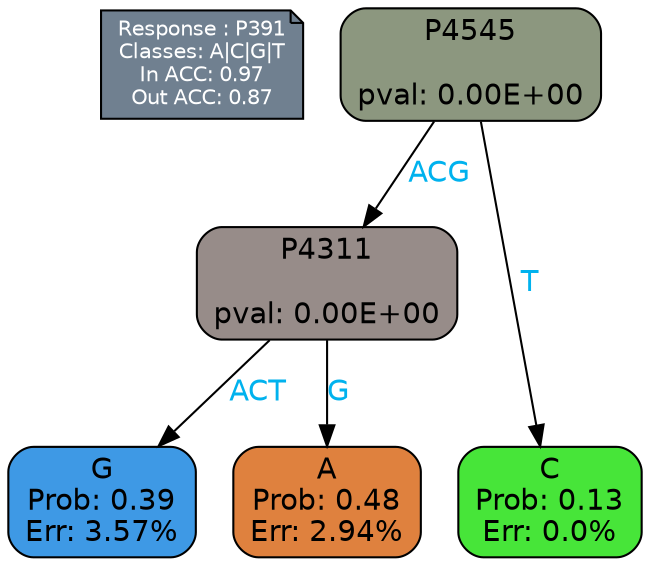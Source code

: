 digraph Tree {
node [shape=box, style="filled, rounded", color="black", fontname=helvetica] ;
graph [ranksep=equally, splines=polylines, bgcolor=transparent, dpi=600] ;
edge [fontname=helvetica] ;
LEGEND [label="Response : P391
Classes: A|C|G|T
In ACC: 0.97
Out ACC: 0.87
",shape=note,align=left,style=filled,fillcolor="slategray",fontcolor="white",fontsize=10];1 [label="P4545

pval: 0.00E+00", fillcolor="#8c977f"] ;
2 [label="P4311

pval: 0.00E+00", fillcolor="#978c89"] ;
3 [label="G
Prob: 0.39
Err: 3.57%", fillcolor="#3e99e5"] ;
4 [label="A
Prob: 0.48
Err: 2.94%", fillcolor="#df813e"] ;
5 [label="C
Prob: 0.13
Err: 0.0%", fillcolor="#47e539"] ;
1 -> 2 [label="ACG",fontcolor=deepskyblue2] ;
1 -> 5 [label="T",fontcolor=deepskyblue2] ;
2 -> 3 [label="ACT",fontcolor=deepskyblue2] ;
2 -> 4 [label="G",fontcolor=deepskyblue2] ;
{rank = same; 3;4;5;}{rank = same; LEGEND;1;}}